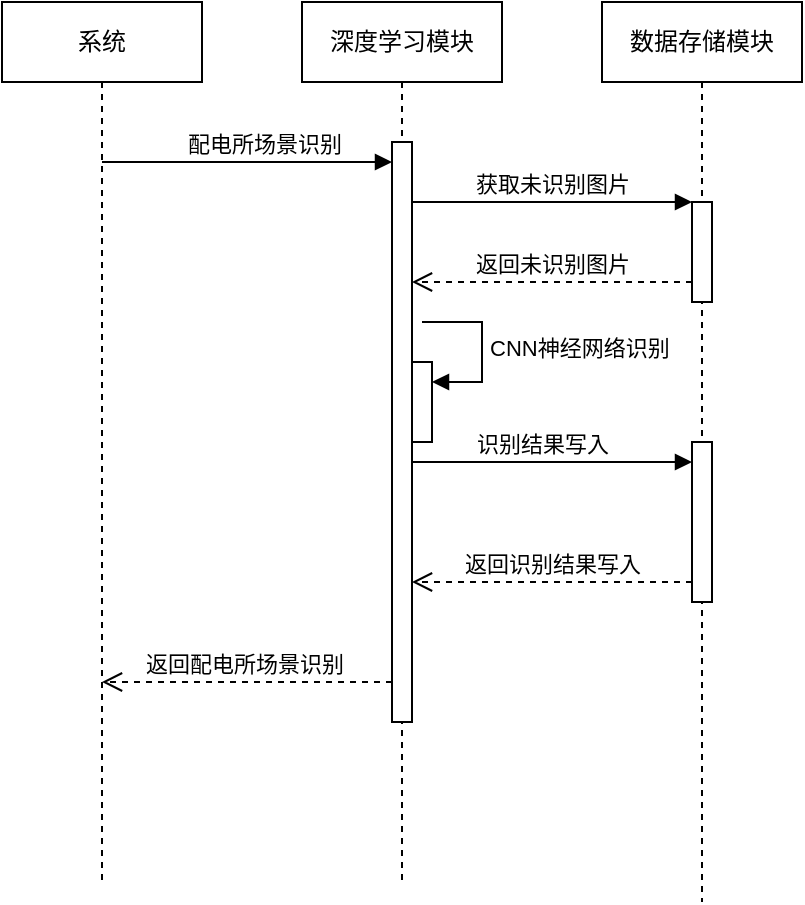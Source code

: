 <mxfile version="20.8.23" type="github">
  <diagram name="第 1 页" id="oVdt6X9AOmPDiAOP13-j">
    <mxGraphModel dx="945" dy="573" grid="1" gridSize="10" guides="1" tooltips="1" connect="1" arrows="1" fold="1" page="1" pageScale="1" pageWidth="827" pageHeight="1169" math="0" shadow="0">
      <root>
        <mxCell id="0" />
        <mxCell id="1" parent="0" />
        <mxCell id="o9Qvj0mwIlko2pCZVMpU-3" value="深度学习模块" style="shape=umlLifeline;perimeter=lifelinePerimeter;whiteSpace=wrap;html=1;container=1;dropTarget=0;collapsible=0;recursiveResize=0;outlineConnect=0;portConstraint=eastwest;newEdgeStyle={&quot;edgeStyle&quot;:&quot;elbowEdgeStyle&quot;,&quot;elbow&quot;:&quot;vertical&quot;,&quot;curved&quot;:0,&quot;rounded&quot;:0};" vertex="1" parent="1">
          <mxGeometry x="190" y="110" width="100" height="440" as="geometry" />
        </mxCell>
        <mxCell id="o9Qvj0mwIlko2pCZVMpU-4" value="" style="html=1;points=[];perimeter=orthogonalPerimeter;outlineConnect=0;targetShapes=umlLifeline;portConstraint=eastwest;newEdgeStyle={&quot;edgeStyle&quot;:&quot;elbowEdgeStyle&quot;,&quot;elbow&quot;:&quot;vertical&quot;,&quot;curved&quot;:0,&quot;rounded&quot;:0};" vertex="1" parent="o9Qvj0mwIlko2pCZVMpU-3">
          <mxGeometry x="45" y="70" width="10" height="290" as="geometry" />
        </mxCell>
        <mxCell id="o9Qvj0mwIlko2pCZVMpU-7" value="" style="html=1;points=[];perimeter=orthogonalPerimeter;outlineConnect=0;targetShapes=umlLifeline;portConstraint=eastwest;newEdgeStyle={&quot;edgeStyle&quot;:&quot;elbowEdgeStyle&quot;,&quot;elbow&quot;:&quot;vertical&quot;,&quot;curved&quot;:0,&quot;rounded&quot;:0};" vertex="1" parent="o9Qvj0mwIlko2pCZVMpU-3">
          <mxGeometry x="55" y="180" width="10" height="40" as="geometry" />
        </mxCell>
        <mxCell id="o9Qvj0mwIlko2pCZVMpU-8" value="CNN神经网络识别" style="html=1;align=left;spacingLeft=2;endArrow=block;rounded=0;edgeStyle=orthogonalEdgeStyle;curved=0;rounded=0;" edge="1" parent="o9Qvj0mwIlko2pCZVMpU-3" target="o9Qvj0mwIlko2pCZVMpU-7">
          <mxGeometry relative="1" as="geometry">
            <mxPoint x="60" y="160" as="sourcePoint" />
            <Array as="points">
              <mxPoint x="90" y="190" />
            </Array>
          </mxGeometry>
        </mxCell>
        <mxCell id="o9Qvj0mwIlko2pCZVMpU-9" value="数据存储模块" style="shape=umlLifeline;perimeter=lifelinePerimeter;whiteSpace=wrap;html=1;container=1;dropTarget=0;collapsible=0;recursiveResize=0;outlineConnect=0;portConstraint=eastwest;newEdgeStyle={&quot;edgeStyle&quot;:&quot;elbowEdgeStyle&quot;,&quot;elbow&quot;:&quot;vertical&quot;,&quot;curved&quot;:0,&quot;rounded&quot;:0};" vertex="1" parent="1">
          <mxGeometry x="340" y="110" width="100" height="450" as="geometry" />
        </mxCell>
        <mxCell id="o9Qvj0mwIlko2pCZVMpU-10" value="" style="html=1;points=[];perimeter=orthogonalPerimeter;outlineConnect=0;targetShapes=umlLifeline;portConstraint=eastwest;newEdgeStyle={&quot;edgeStyle&quot;:&quot;elbowEdgeStyle&quot;,&quot;elbow&quot;:&quot;vertical&quot;,&quot;curved&quot;:0,&quot;rounded&quot;:0};" vertex="1" parent="o9Qvj0mwIlko2pCZVMpU-9">
          <mxGeometry x="45" y="100" width="10" height="50" as="geometry" />
        </mxCell>
        <mxCell id="o9Qvj0mwIlko2pCZVMpU-11" value="" style="html=1;points=[];perimeter=orthogonalPerimeter;outlineConnect=0;targetShapes=umlLifeline;portConstraint=eastwest;newEdgeStyle={&quot;edgeStyle&quot;:&quot;elbowEdgeStyle&quot;,&quot;elbow&quot;:&quot;vertical&quot;,&quot;curved&quot;:0,&quot;rounded&quot;:0};" vertex="1" parent="o9Qvj0mwIlko2pCZVMpU-9">
          <mxGeometry x="45" y="220" width="10" height="80" as="geometry" />
        </mxCell>
        <mxCell id="o9Qvj0mwIlko2pCZVMpU-12" value="系统" style="shape=umlLifeline;perimeter=lifelinePerimeter;whiteSpace=wrap;html=1;container=1;dropTarget=0;collapsible=0;recursiveResize=0;outlineConnect=0;portConstraint=eastwest;newEdgeStyle={&quot;edgeStyle&quot;:&quot;elbowEdgeStyle&quot;,&quot;elbow&quot;:&quot;vertical&quot;,&quot;curved&quot;:0,&quot;rounded&quot;:0};" vertex="1" parent="1">
          <mxGeometry x="40" y="110" width="100" height="440" as="geometry" />
        </mxCell>
        <mxCell id="o9Qvj0mwIlko2pCZVMpU-13" value="配电所场景识别" style="html=1;verticalAlign=bottom;endArrow=block;edgeStyle=elbowEdgeStyle;elbow=vertical;curved=0;rounded=0;" edge="1" parent="1" source="o9Qvj0mwIlko2pCZVMpU-12" target="o9Qvj0mwIlko2pCZVMpU-4">
          <mxGeometry x="0.113" relative="1" as="geometry">
            <mxPoint x="100" y="180" as="sourcePoint" />
            <Array as="points">
              <mxPoint x="170" y="190" />
            </Array>
            <mxPoint as="offset" />
          </mxGeometry>
        </mxCell>
        <mxCell id="o9Qvj0mwIlko2pCZVMpU-14" value="返回配电所场景识别" style="html=1;verticalAlign=bottom;endArrow=open;dashed=1;endSize=8;edgeStyle=elbowEdgeStyle;elbow=vertical;curved=0;rounded=0;" edge="1" parent="1" source="o9Qvj0mwIlko2pCZVMpU-4" target="o9Qvj0mwIlko2pCZVMpU-12">
          <mxGeometry x="0.031" relative="1" as="geometry">
            <mxPoint x="100" y="255" as="targetPoint" />
            <Array as="points">
              <mxPoint x="160" y="450" />
              <mxPoint x="160" y="510" />
              <mxPoint x="190" y="370" />
            </Array>
            <mxPoint as="offset" />
          </mxGeometry>
        </mxCell>
        <mxCell id="o9Qvj0mwIlko2pCZVMpU-15" value="获取未识别图片" style="html=1;verticalAlign=bottom;endArrow=block;edgeStyle=elbowEdgeStyle;elbow=vertical;curved=0;rounded=0;" edge="1" parent="1" source="o9Qvj0mwIlko2pCZVMpU-4" target="o9Qvj0mwIlko2pCZVMpU-10">
          <mxGeometry relative="1" as="geometry">
            <mxPoint x="260" y="250" as="sourcePoint" />
            <Array as="points">
              <mxPoint x="320" y="210" />
            </Array>
            <mxPoint as="offset" />
          </mxGeometry>
        </mxCell>
        <mxCell id="o9Qvj0mwIlko2pCZVMpU-16" value="返回未识别图片" style="html=1;verticalAlign=bottom;endArrow=open;dashed=1;endSize=8;edgeStyle=elbowEdgeStyle;elbow=vertical;curved=0;rounded=0;" edge="1" parent="1" source="o9Qvj0mwIlko2pCZVMpU-10" target="o9Qvj0mwIlko2pCZVMpU-4">
          <mxGeometry relative="1" as="geometry">
            <mxPoint x="295" y="285" as="targetPoint" />
            <Array as="points">
              <mxPoint x="310" y="250" />
            </Array>
          </mxGeometry>
        </mxCell>
        <mxCell id="o9Qvj0mwIlko2pCZVMpU-17" value="识别结果写入" style="html=1;verticalAlign=bottom;endArrow=block;edgeStyle=elbowEdgeStyle;elbow=vertical;curved=0;rounded=0;" edge="1" parent="1" source="o9Qvj0mwIlko2pCZVMpU-4" target="o9Qvj0mwIlko2pCZVMpU-11">
          <mxGeometry x="-0.071" relative="1" as="geometry">
            <mxPoint x="315" y="400" as="sourcePoint" />
            <Array as="points">
              <mxPoint x="310" y="340" />
            </Array>
            <mxPoint as="offset" />
          </mxGeometry>
        </mxCell>
        <mxCell id="o9Qvj0mwIlko2pCZVMpU-18" value="返回识别结果写入" style="html=1;verticalAlign=bottom;endArrow=open;dashed=1;endSize=8;edgeStyle=elbowEdgeStyle;elbow=vertical;curved=0;rounded=0;" edge="1" parent="1" source="o9Qvj0mwIlko2pCZVMpU-11" target="o9Qvj0mwIlko2pCZVMpU-4">
          <mxGeometry relative="1" as="geometry">
            <mxPoint x="315" y="475" as="targetPoint" />
            <Array as="points">
              <mxPoint x="310" y="400" />
              <mxPoint x="300" y="470" />
            </Array>
          </mxGeometry>
        </mxCell>
      </root>
    </mxGraphModel>
  </diagram>
</mxfile>

